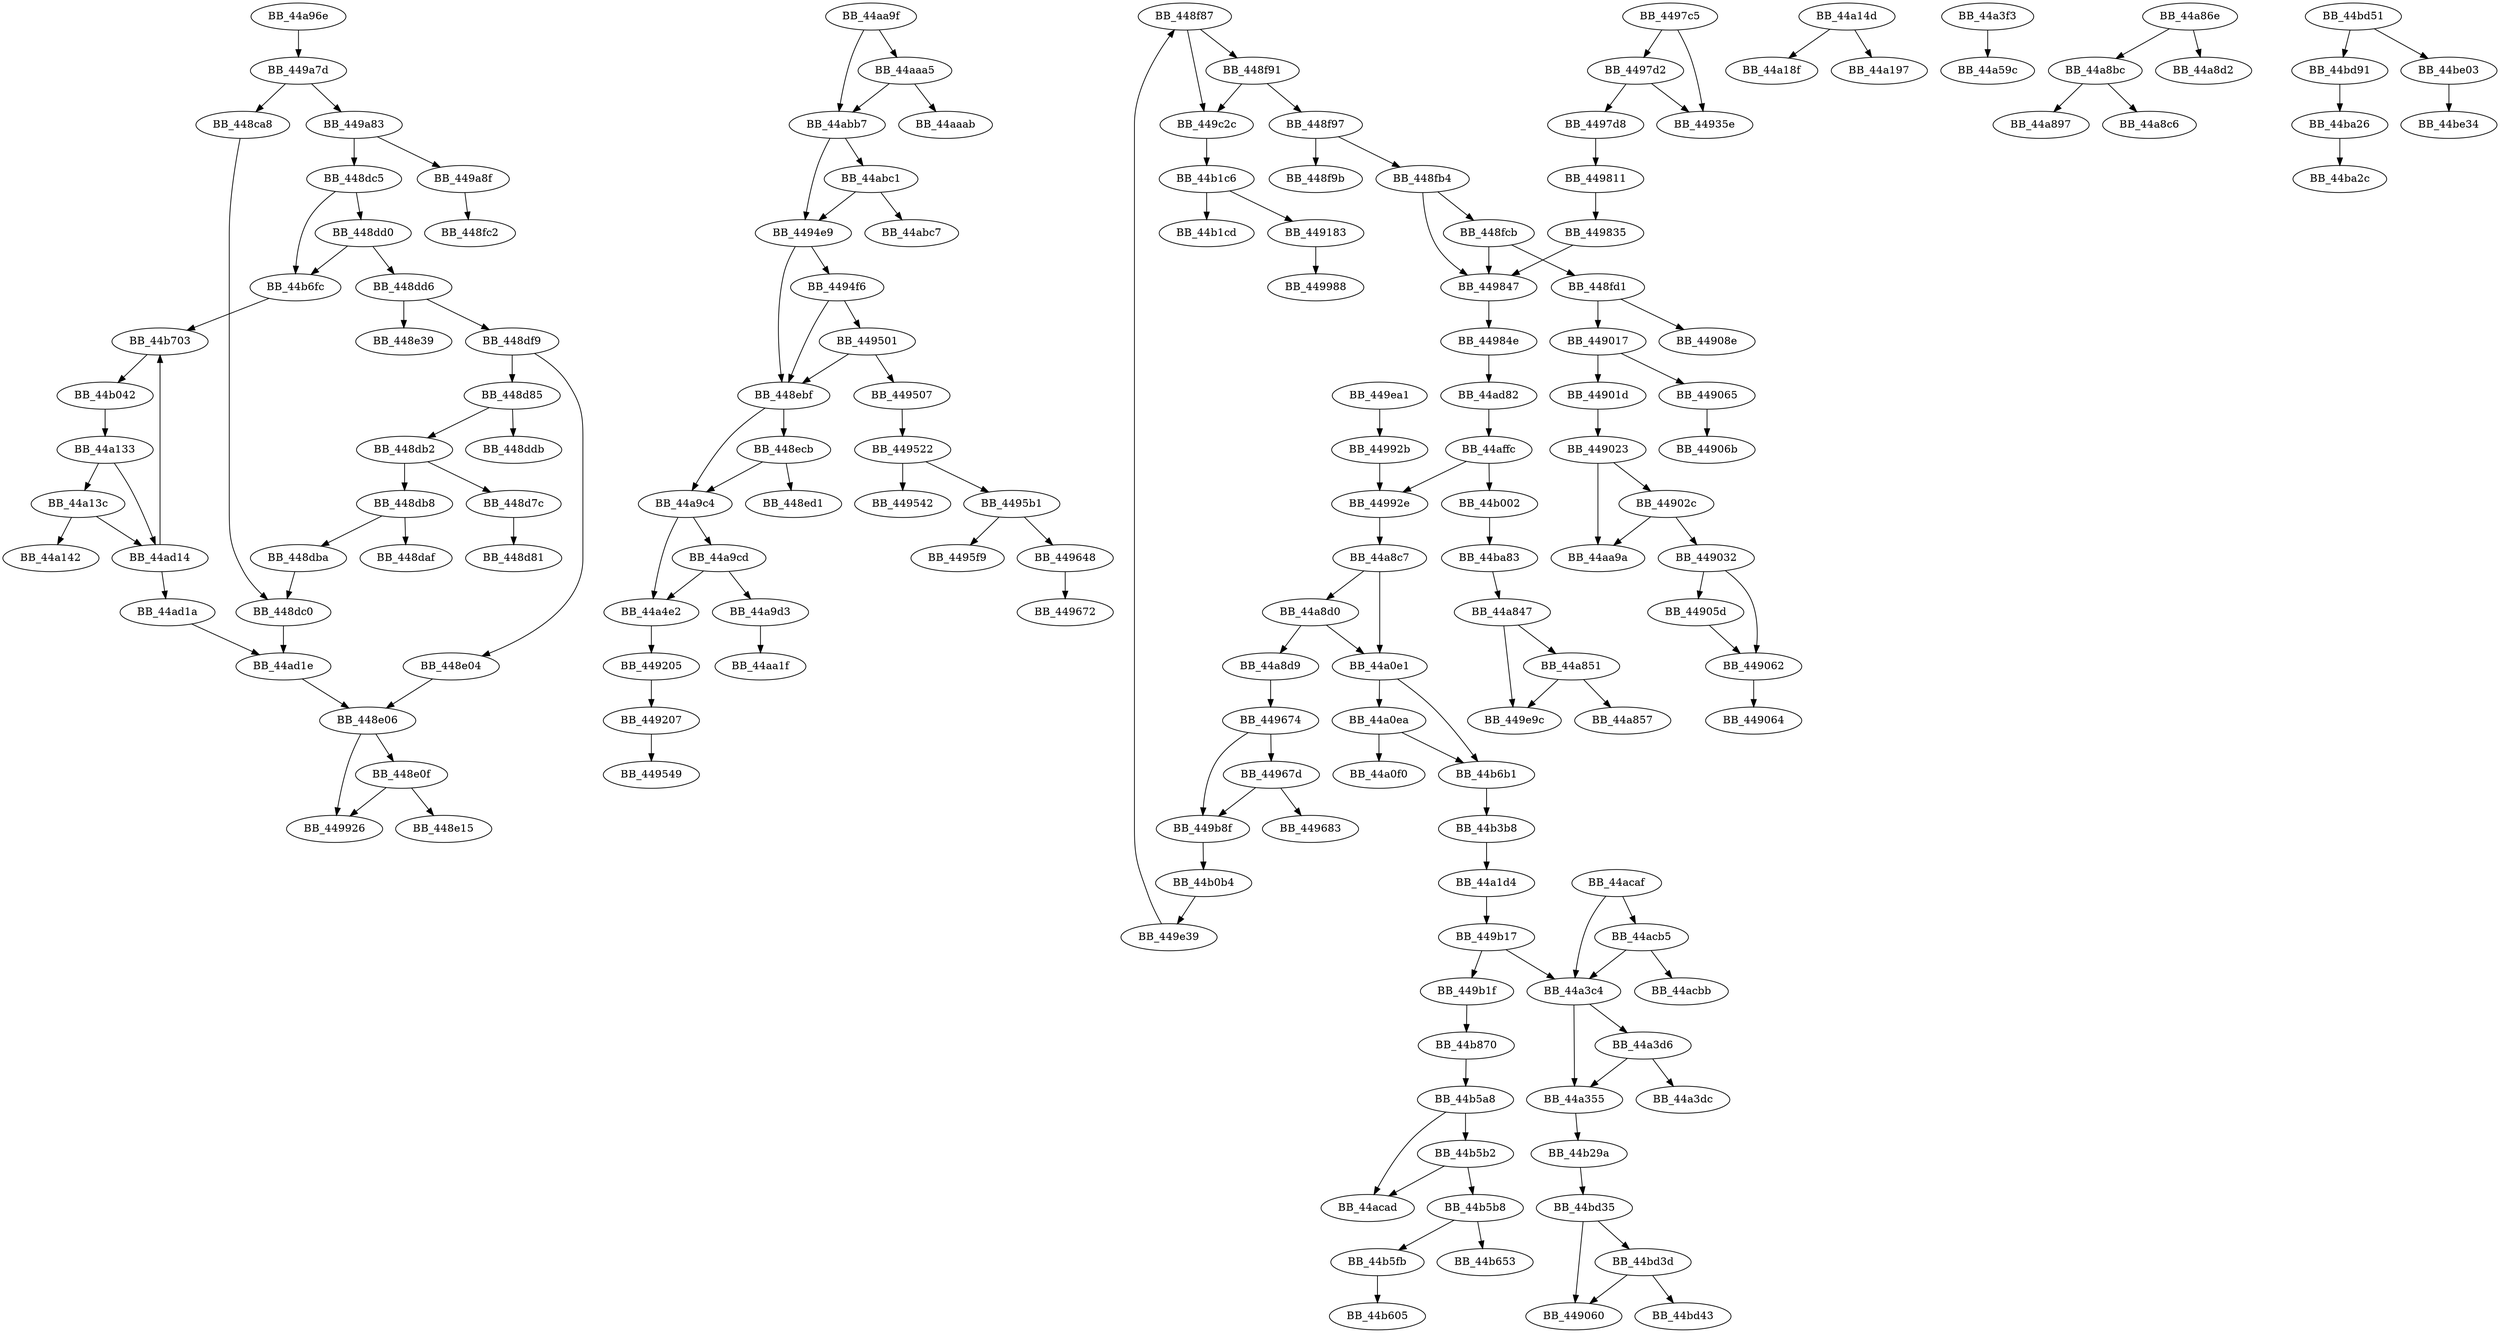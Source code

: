 DiGraph sub_4497C5{
BB_448ca8->BB_448dc0
BB_448d7c->BB_448d81
BB_448d85->BB_448db2
BB_448d85->BB_448ddb
BB_448db2->BB_448d7c
BB_448db2->BB_448db8
BB_448db8->BB_448daf
BB_448db8->BB_448dba
BB_448dba->BB_448dc0
BB_448dc0->BB_44ad1e
BB_448dc5->BB_448dd0
BB_448dc5->BB_44b6fc
BB_448dd0->BB_448dd6
BB_448dd0->BB_44b6fc
BB_448dd6->BB_448df9
BB_448dd6->BB_448e39
BB_448df9->BB_448d85
BB_448df9->BB_448e04
BB_448e04->BB_448e06
BB_448e06->BB_448e0f
BB_448e06->BB_449926
BB_448e0f->BB_448e15
BB_448e0f->BB_449926
BB_448ebf->BB_448ecb
BB_448ebf->BB_44a9c4
BB_448ecb->BB_448ed1
BB_448ecb->BB_44a9c4
BB_448f87->BB_448f91
BB_448f87->BB_449c2c
BB_448f91->BB_448f97
BB_448f91->BB_449c2c
BB_448f97->BB_448f9b
BB_448f97->BB_448fb4
BB_448fb4->BB_448fcb
BB_448fb4->BB_449847
BB_448fcb->BB_448fd1
BB_448fcb->BB_449847
BB_448fd1->BB_449017
BB_448fd1->BB_44908e
BB_449017->BB_44901d
BB_449017->BB_449065
BB_44901d->BB_449023
BB_449023->BB_44902c
BB_449023->BB_44aa9a
BB_44902c->BB_449032
BB_44902c->BB_44aa9a
BB_449032->BB_44905d
BB_449032->BB_449062
BB_44905d->BB_449062
BB_449062->BB_449064
BB_449065->BB_44906b
BB_449183->BB_449988
BB_449205->BB_449207
BB_449207->BB_449549
BB_4494e9->BB_448ebf
BB_4494e9->BB_4494f6
BB_4494f6->BB_448ebf
BB_4494f6->BB_449501
BB_449501->BB_448ebf
BB_449501->BB_449507
BB_449507->BB_449522
BB_449522->BB_449542
BB_449522->BB_4495b1
BB_4495b1->BB_4495f9
BB_4495b1->BB_449648
BB_449648->BB_449672
BB_449674->BB_44967d
BB_449674->BB_449b8f
BB_44967d->BB_449683
BB_44967d->BB_449b8f
BB_4497c5->BB_44935e
BB_4497c5->BB_4497d2
BB_4497d2->BB_44935e
BB_4497d2->BB_4497d8
BB_4497d8->BB_449811
BB_449811->BB_449835
BB_449835->BB_449847
BB_449847->BB_44984e
BB_44984e->BB_44ad82
BB_44992b->BB_44992e
BB_44992e->BB_44a8c7
BB_449a7d->BB_448ca8
BB_449a7d->BB_449a83
BB_449a83->BB_448dc5
BB_449a83->BB_449a8f
BB_449a8f->BB_448fc2
BB_449b17->BB_449b1f
BB_449b17->BB_44a3c4
BB_449b1f->BB_44b870
BB_449b8f->BB_44b0b4
BB_449c2c->BB_44b1c6
BB_449e39->BB_448f87
BB_449ea1->BB_44992b
BB_44a0e1->BB_44a0ea
BB_44a0e1->BB_44b6b1
BB_44a0ea->BB_44a0f0
BB_44a0ea->BB_44b6b1
BB_44a133->BB_44a13c
BB_44a133->BB_44ad14
BB_44a13c->BB_44a142
BB_44a13c->BB_44ad14
BB_44a14d->BB_44a18f
BB_44a14d->BB_44a197
BB_44a1d4->BB_449b17
BB_44a355->BB_44b29a
BB_44a3c4->BB_44a355
BB_44a3c4->BB_44a3d6
BB_44a3d6->BB_44a355
BB_44a3d6->BB_44a3dc
BB_44a3f3->BB_44a59c
BB_44a4e2->BB_449205
BB_44a847->BB_449e9c
BB_44a847->BB_44a851
BB_44a851->BB_449e9c
BB_44a851->BB_44a857
BB_44a86e->BB_44a8bc
BB_44a86e->BB_44a8d2
BB_44a8bc->BB_44a897
BB_44a8bc->BB_44a8c6
BB_44a8c7->BB_44a0e1
BB_44a8c7->BB_44a8d0
BB_44a8d0->BB_44a0e1
BB_44a8d0->BB_44a8d9
BB_44a8d9->BB_449674
BB_44a96e->BB_449a7d
BB_44a9c4->BB_44a4e2
BB_44a9c4->BB_44a9cd
BB_44a9cd->BB_44a4e2
BB_44a9cd->BB_44a9d3
BB_44a9d3->BB_44aa1f
BB_44aa9f->BB_44aaa5
BB_44aa9f->BB_44abb7
BB_44aaa5->BB_44aaab
BB_44aaa5->BB_44abb7
BB_44abb7->BB_4494e9
BB_44abb7->BB_44abc1
BB_44abc1->BB_4494e9
BB_44abc1->BB_44abc7
BB_44acaf->BB_44a3c4
BB_44acaf->BB_44acb5
BB_44acb5->BB_44a3c4
BB_44acb5->BB_44acbb
BB_44ad14->BB_44ad1a
BB_44ad14->BB_44b703
BB_44ad1a->BB_44ad1e
BB_44ad1e->BB_448e06
BB_44ad82->BB_44affc
BB_44affc->BB_44992e
BB_44affc->BB_44b002
BB_44b002->BB_44ba83
BB_44b042->BB_44a133
BB_44b0b4->BB_449e39
BB_44b1c6->BB_449183
BB_44b1c6->BB_44b1cd
BB_44b29a->BB_44bd35
BB_44b3b8->BB_44a1d4
BB_44b5a8->BB_44acad
BB_44b5a8->BB_44b5b2
BB_44b5b2->BB_44acad
BB_44b5b2->BB_44b5b8
BB_44b5b8->BB_44b5fb
BB_44b5b8->BB_44b653
BB_44b5fb->BB_44b605
BB_44b6b1->BB_44b3b8
BB_44b6fc->BB_44b703
BB_44b703->BB_44b042
BB_44b870->BB_44b5a8
BB_44ba26->BB_44ba2c
BB_44ba83->BB_44a847
BB_44bd35->BB_449060
BB_44bd35->BB_44bd3d
BB_44bd3d->BB_449060
BB_44bd3d->BB_44bd43
BB_44bd51->BB_44bd91
BB_44bd51->BB_44be03
BB_44bd91->BB_44ba26
BB_44be03->BB_44be34
}
